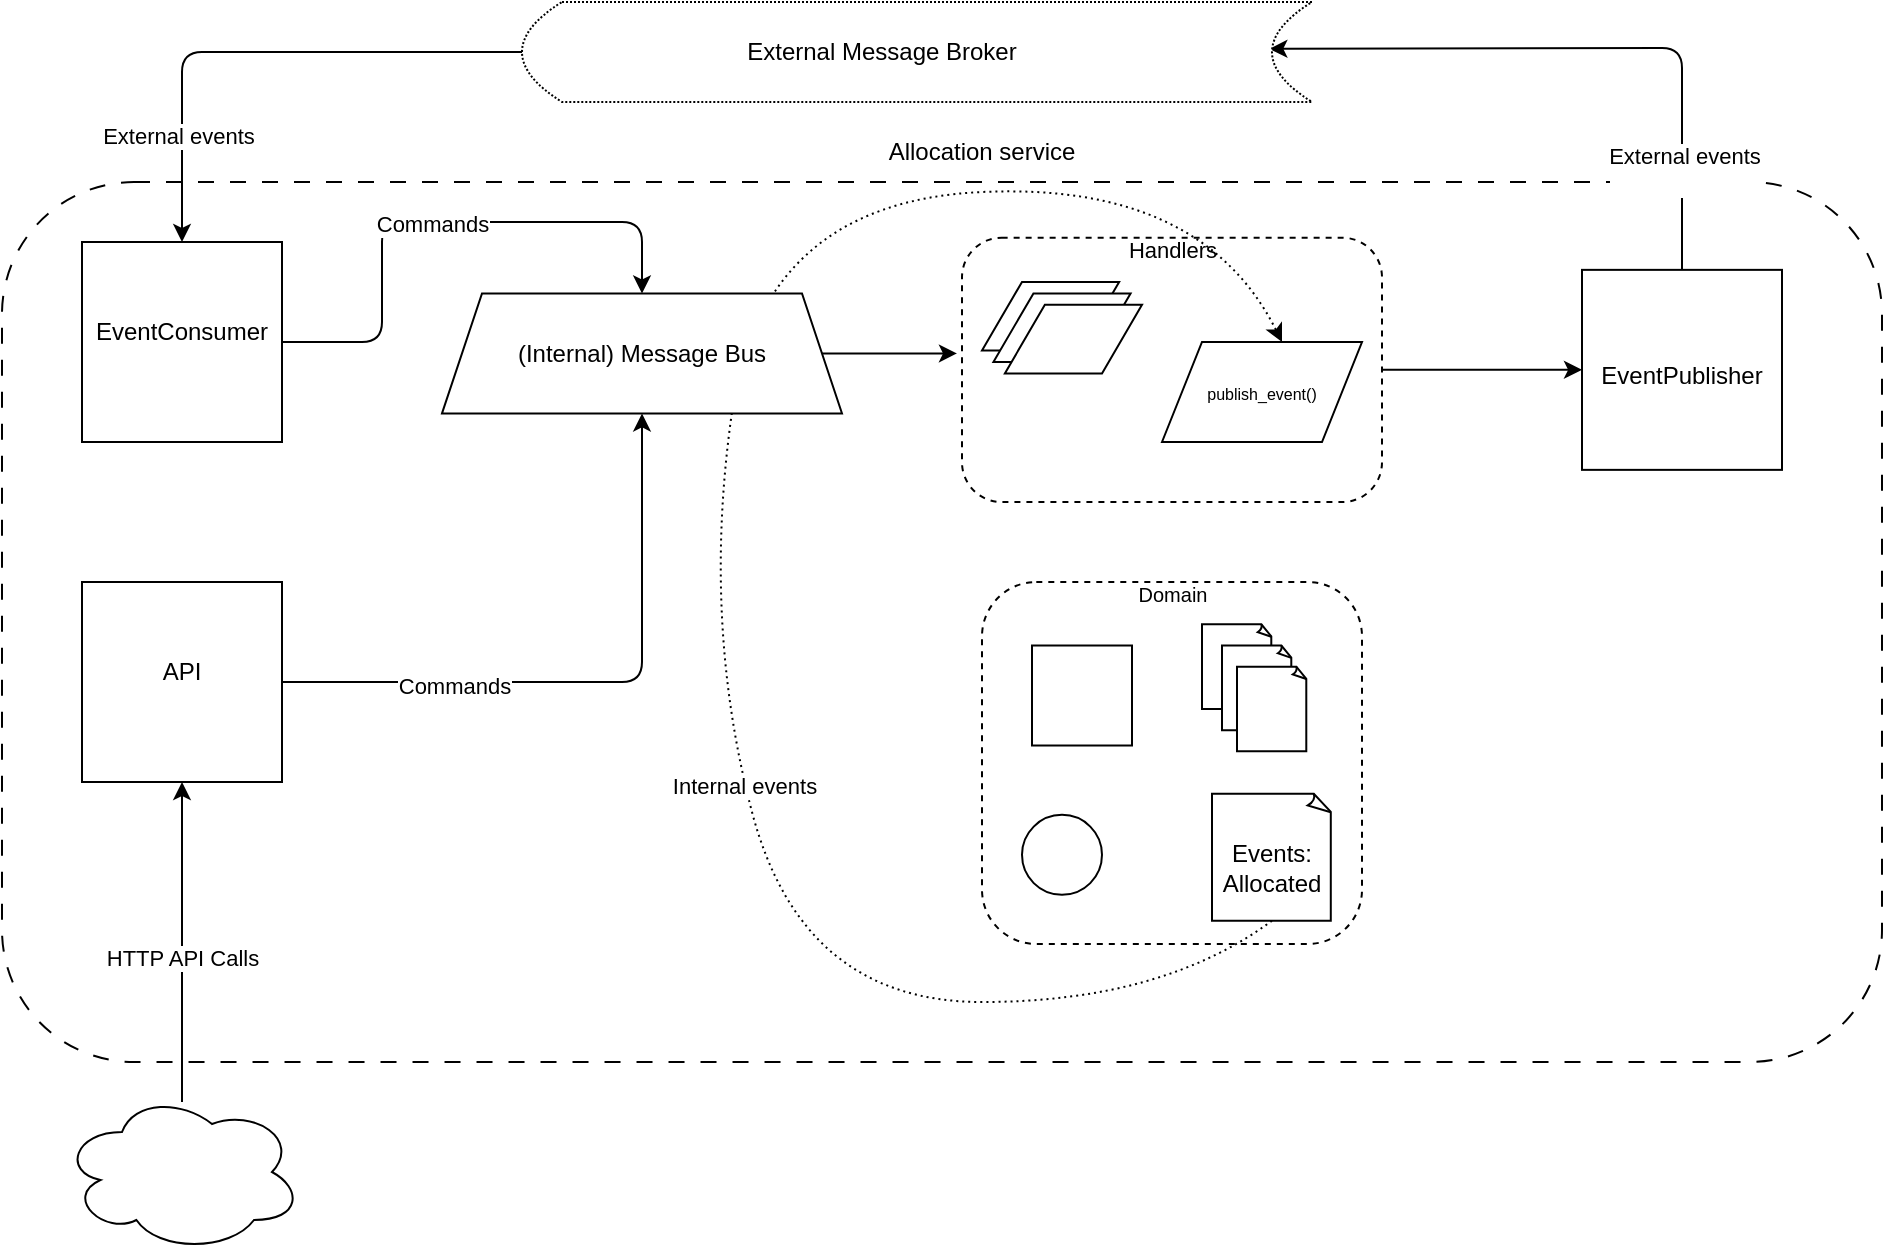 <mxfile version="28.0.7">
  <diagram name="Page-1" id="eTcQH3I-qqhPNULTbuH5">
    <mxGraphModel dx="1028" dy="1833" grid="1" gridSize="10" guides="1" tooltips="1" connect="1" arrows="1" fold="1" page="1" pageScale="1" pageWidth="827" pageHeight="1169" math="0" shadow="0">
      <root>
        <mxCell id="0" />
        <mxCell id="1" parent="0" />
        <mxCell id="8yPrKnh256vk0i1wTymA-53" value="" style="rounded=1;whiteSpace=wrap;html=1;fillColor=none;dashed=1;dashPattern=8 8;strokeColor=light-dark(#000000,#FFFFFF);" vertex="1" parent="1">
          <mxGeometry x="130" y="50" width="940" height="440" as="geometry" />
        </mxCell>
        <mxCell id="8yPrKnh256vk0i1wTymA-44" value="" style="endArrow=classic;html=1;rounded=0;exitX=0.5;exitY=1;exitDx=0;exitDy=0;entryX=0.6;entryY=0;entryDx=0;entryDy=0;entryPerimeter=0;exitPerimeter=0;curved=1;dashed=1;dashPattern=1 2;" edge="1" parent="1" source="8yPrKnh256vk0i1wTymA-26" target="8yPrKnh256vk0i1wTymA-19">
          <mxGeometry width="50" height="50" relative="1" as="geometry">
            <mxPoint x="510" y="280" as="sourcePoint" />
            <mxPoint x="770" y="50" as="targetPoint" />
            <Array as="points">
              <mxPoint x="710" y="460" />
              <mxPoint x="530" y="460" />
              <mxPoint x="480" y="270" />
              <mxPoint x="510" y="60" />
              <mxPoint x="730" y="50" />
            </Array>
          </mxGeometry>
        </mxCell>
        <mxCell id="8yPrKnh256vk0i1wTymA-50" value="Internal events" style="edgeLabel;html=1;align=center;verticalAlign=middle;resizable=0;points=[];" vertex="1" connectable="0" parent="8yPrKnh256vk0i1wTymA-44">
          <mxGeometry x="-0.253" y="1" relative="1" as="geometry">
            <mxPoint as="offset" />
          </mxGeometry>
        </mxCell>
        <mxCell id="8yPrKnh256vk0i1wTymA-35" value="" style="rounded=1;whiteSpace=wrap;html=1;fillColor=none;dashed=1;" vertex="1" parent="1">
          <mxGeometry x="610" y="77.86" width="210" height="132.14" as="geometry" />
        </mxCell>
        <mxCell id="8yPrKnh256vk0i1wTymA-3" value="" style="whiteSpace=wrap;html=1;aspect=fixed;" vertex="1" parent="1">
          <mxGeometry x="170" y="250" width="100" height="100" as="geometry" />
        </mxCell>
        <mxCell id="8yPrKnh256vk0i1wTymA-4" value="API" style="text;html=1;align=center;verticalAlign=middle;whiteSpace=wrap;rounded=0;" vertex="1" parent="1">
          <mxGeometry x="190" y="280" width="60" height="30" as="geometry" />
        </mxCell>
        <mxCell id="8yPrKnh256vk0i1wTymA-7" value="" style="whiteSpace=wrap;html=1;aspect=fixed;" vertex="1" parent="1">
          <mxGeometry x="170" y="80" width="100" height="100" as="geometry" />
        </mxCell>
        <mxCell id="8yPrKnh256vk0i1wTymA-8" value="&lt;div&gt;EventConsumer&lt;/div&gt;" style="text;html=1;align=center;verticalAlign=middle;whiteSpace=wrap;rounded=0;" vertex="1" parent="1">
          <mxGeometry x="190" y="110" width="60" height="30" as="geometry" />
        </mxCell>
        <mxCell id="8yPrKnh256vk0i1wTymA-9" value="" style="shape=trapezoid;perimeter=trapezoidPerimeter;whiteSpace=wrap;html=1;fixedSize=1;" vertex="1" parent="1">
          <mxGeometry x="350" y="105.72" width="200" height="60" as="geometry" />
        </mxCell>
        <mxCell id="8yPrKnh256vk0i1wTymA-10" value="(Internal) Message Bus" style="text;html=1;align=center;verticalAlign=middle;whiteSpace=wrap;rounded=0;" vertex="1" parent="1">
          <mxGeometry x="375" y="120.72" width="150" height="30" as="geometry" />
        </mxCell>
        <mxCell id="8yPrKnh256vk0i1wTymA-21" value="" style="whiteSpace=wrap;html=1;aspect=fixed;" vertex="1" parent="1">
          <mxGeometry x="920" y="93.93" width="100" height="100" as="geometry" />
        </mxCell>
        <mxCell id="8yPrKnh256vk0i1wTymA-22" value="&lt;br&gt;&lt;div&gt;EventPublisher&lt;/div&gt;" style="text;html=1;align=center;verticalAlign=middle;whiteSpace=wrap;rounded=0;" vertex="1" parent="1">
          <mxGeometry x="940" y="123.93" width="60" height="30" as="geometry" />
        </mxCell>
        <mxCell id="8yPrKnh256vk0i1wTymA-23" value="" style="ellipse;shape=cloud;whiteSpace=wrap;html=1;" vertex="1" parent="1">
          <mxGeometry x="160" y="505" width="120" height="80" as="geometry" />
        </mxCell>
        <mxCell id="8yPrKnh256vk0i1wTymA-25" value="" style="endArrow=classic;html=1;rounded=0;exitX=0.5;exitY=0.063;exitDx=0;exitDy=0;exitPerimeter=0;entryX=0.5;entryY=1;entryDx=0;entryDy=0;" edge="1" parent="1" source="8yPrKnh256vk0i1wTymA-23" target="8yPrKnh256vk0i1wTymA-3">
          <mxGeometry width="50" height="50" relative="1" as="geometry">
            <mxPoint x="220" y="500" as="sourcePoint" />
            <mxPoint x="220" y="360" as="targetPoint" />
          </mxGeometry>
        </mxCell>
        <mxCell id="8yPrKnh256vk0i1wTymA-45" value="HTTP API Calls" style="edgeLabel;html=1;align=center;verticalAlign=middle;resizable=0;points=[];" vertex="1" connectable="0" parent="8yPrKnh256vk0i1wTymA-25">
          <mxGeometry x="-0.1" relative="1" as="geometry">
            <mxPoint as="offset" />
          </mxGeometry>
        </mxCell>
        <mxCell id="8yPrKnh256vk0i1wTymA-29" value="" style="group" vertex="1" connectable="0" parent="1">
          <mxGeometry x="710" y="130" width="100" height="50" as="geometry" />
        </mxCell>
        <mxCell id="8yPrKnh256vk0i1wTymA-19" value="" style="shape=parallelogram;perimeter=parallelogramPerimeter;whiteSpace=wrap;html=1;fixedSize=1;" vertex="1" parent="8yPrKnh256vk0i1wTymA-29">
          <mxGeometry width="100" height="50" as="geometry" />
        </mxCell>
        <mxCell id="8yPrKnh256vk0i1wTymA-20" value="&lt;font style=&quot;font-size: 8px;&quot;&gt;publish_event()&lt;/font&gt;" style="text;html=1;align=center;verticalAlign=middle;whiteSpace=wrap;rounded=0;" vertex="1" parent="8yPrKnh256vk0i1wTymA-29">
          <mxGeometry x="25" y="12.5" width="50" height="25" as="geometry" />
        </mxCell>
        <mxCell id="8yPrKnh256vk0i1wTymA-34" value="" style="group" vertex="1" connectable="0" parent="1">
          <mxGeometry x="620" y="250" width="190" height="181" as="geometry" />
        </mxCell>
        <mxCell id="8yPrKnh256vk0i1wTymA-11" value="" style="rounded=1;whiteSpace=wrap;html=1;fillColor=none;dashed=1;" vertex="1" parent="8yPrKnh256vk0i1wTymA-34">
          <mxGeometry width="190" height="181.0" as="geometry" />
        </mxCell>
        <mxCell id="8yPrKnh256vk0i1wTymA-13" value="Events: Allocated" style="text;html=1;align=center;verticalAlign=middle;whiteSpace=wrap;rounded=0;" vertex="1" parent="8yPrKnh256vk0i1wTymA-34">
          <mxGeometry x="100" y="127.018" width="90" height="31.754" as="geometry" />
        </mxCell>
        <mxCell id="8yPrKnh256vk0i1wTymA-14" value="" style="whiteSpace=wrap;html=1;shape=mxgraph.basic.document" vertex="1" parent="8yPrKnh256vk0i1wTymA-34">
          <mxGeometry x="110" y="21.17" width="35" height="42.339" as="geometry" />
        </mxCell>
        <mxCell id="8yPrKnh256vk0i1wTymA-15" value="" style="whiteSpace=wrap;html=1;shape=mxgraph.basic.document" vertex="1" parent="8yPrKnh256vk0i1wTymA-34">
          <mxGeometry x="120" y="31.754" width="35" height="42.339" as="geometry" />
        </mxCell>
        <mxCell id="8yPrKnh256vk0i1wTymA-16" value="" style="whiteSpace=wrap;html=1;shape=mxgraph.basic.document" vertex="1" parent="8yPrKnh256vk0i1wTymA-34">
          <mxGeometry x="127.5" y="42.339" width="35" height="42.339" as="geometry" />
        </mxCell>
        <mxCell id="8yPrKnh256vk0i1wTymA-17" value="" style="whiteSpace=wrap;html=1;aspect=fixed;" vertex="1" parent="8yPrKnh256vk0i1wTymA-34">
          <mxGeometry x="25" y="31.754" width="50" height="50" as="geometry" />
        </mxCell>
        <mxCell id="8yPrKnh256vk0i1wTymA-18" value="" style="ellipse;whiteSpace=wrap;html=1;aspect=fixed;" vertex="1" parent="8yPrKnh256vk0i1wTymA-34">
          <mxGeometry x="20" y="116.433" width="40" height="40" as="geometry" />
        </mxCell>
        <mxCell id="8yPrKnh256vk0i1wTymA-26" value="" style="whiteSpace=wrap;html=1;shape=mxgraph.basic.document;fillColor=none;" vertex="1" parent="8yPrKnh256vk0i1wTymA-34">
          <mxGeometry x="115" y="105.848" width="60" height="63.509" as="geometry" />
        </mxCell>
        <mxCell id="8yPrKnh256vk0i1wTymA-52" value="&lt;div&gt;&lt;font style=&quot;font-size: 10px;&quot;&gt;Domain&lt;/font&gt;&lt;/div&gt;" style="text;html=1;align=center;verticalAlign=middle;resizable=0;points=[];autosize=1;strokeColor=none;fillColor=none;" vertex="1" parent="8yPrKnh256vk0i1wTymA-34">
          <mxGeometry x="65" y="-8.83" width="60" height="30" as="geometry" />
        </mxCell>
        <mxCell id="8yPrKnh256vk0i1wTymA-30" value="" style="shape=parallelogram;perimeter=parallelogramPerimeter;whiteSpace=wrap;html=1;fixedSize=1;" vertex="1" parent="1">
          <mxGeometry x="620" y="100" width="68.57" height="34.29" as="geometry" />
        </mxCell>
        <mxCell id="8yPrKnh256vk0i1wTymA-31" value="" style="shape=parallelogram;perimeter=parallelogramPerimeter;whiteSpace=wrap;html=1;fixedSize=1;" vertex="1" parent="1">
          <mxGeometry x="625.714" y="105.715" width="68.571" height="34.29" as="geometry" />
        </mxCell>
        <mxCell id="8yPrKnh256vk0i1wTymA-32" value="" style="shape=parallelogram;perimeter=parallelogramPerimeter;whiteSpace=wrap;html=1;fixedSize=1;" vertex="1" parent="1">
          <mxGeometry x="631.429" y="111.43" width="68.571" height="34.29" as="geometry" />
        </mxCell>
        <mxCell id="8yPrKnh256vk0i1wTymA-37" value="" style="endArrow=classic;html=1;rounded=1;entryX=0.5;entryY=1;entryDx=0;entryDy=0;exitX=1;exitY=0.5;exitDx=0;exitDy=0;curved=0;" edge="1" parent="1" source="8yPrKnh256vk0i1wTymA-3" target="8yPrKnh256vk0i1wTymA-9">
          <mxGeometry width="50" height="50" relative="1" as="geometry">
            <mxPoint x="280" y="300" as="sourcePoint" />
            <mxPoint x="560" y="230" as="targetPoint" />
            <Array as="points">
              <mxPoint x="450" y="300" />
            </Array>
          </mxGeometry>
        </mxCell>
        <mxCell id="8yPrKnh256vk0i1wTymA-46" value="Commands" style="edgeLabel;html=1;align=center;verticalAlign=middle;resizable=0;points=[];" vertex="1" connectable="0" parent="8yPrKnh256vk0i1wTymA-37">
          <mxGeometry x="-0.453" y="-2" relative="1" as="geometry">
            <mxPoint as="offset" />
          </mxGeometry>
        </mxCell>
        <mxCell id="8yPrKnh256vk0i1wTymA-39" value="" style="endArrow=classic;html=1;rounded=1;exitX=1;exitY=0.5;exitDx=0;exitDy=0;entryX=0.5;entryY=0;entryDx=0;entryDy=0;curved=0;" edge="1" parent="1" source="8yPrKnh256vk0i1wTymA-7" target="8yPrKnh256vk0i1wTymA-9">
          <mxGeometry width="50" height="50" relative="1" as="geometry">
            <mxPoint x="510" y="280" as="sourcePoint" />
            <mxPoint x="470" y="60" as="targetPoint" />
            <Array as="points">
              <mxPoint x="320" y="130" />
              <mxPoint x="320" y="70" />
              <mxPoint x="450" y="70" />
            </Array>
          </mxGeometry>
        </mxCell>
        <mxCell id="8yPrKnh256vk0i1wTymA-48" value="Commands" style="edgeLabel;html=1;align=center;verticalAlign=middle;resizable=0;points=[];" vertex="1" connectable="0" parent="8yPrKnh256vk0i1wTymA-39">
          <mxGeometry x="-0.019" y="-1" relative="1" as="geometry">
            <mxPoint as="offset" />
          </mxGeometry>
        </mxCell>
        <mxCell id="8yPrKnh256vk0i1wTymA-40" value="" style="endArrow=classic;html=1;rounded=1;entryX=0.5;entryY=0;entryDx=0;entryDy=0;curved=0;exitX=0;exitY=0.5;exitDx=0;exitDy=0;" edge="1" parent="1" source="8yPrKnh256vk0i1wTymA-27" target="8yPrKnh256vk0i1wTymA-7">
          <mxGeometry width="50" height="50" relative="1" as="geometry">
            <mxPoint x="390" as="sourcePoint" />
            <mxPoint x="230" as="targetPoint" />
            <Array as="points">
              <mxPoint x="220" y="-15" />
            </Array>
          </mxGeometry>
        </mxCell>
        <mxCell id="8yPrKnh256vk0i1wTymA-47" value="External events" style="edgeLabel;html=1;align=center;verticalAlign=middle;resizable=0;points=[];" vertex="1" connectable="0" parent="8yPrKnh256vk0i1wTymA-40">
          <mxGeometry x="0.601" y="-2" relative="1" as="geometry">
            <mxPoint as="offset" />
          </mxGeometry>
        </mxCell>
        <mxCell id="8yPrKnh256vk0i1wTymA-41" value="" style="endArrow=classic;html=1;rounded=0;entryX=-0.012;entryY=0.438;entryDx=0;entryDy=0;entryPerimeter=0;exitX=1;exitY=0.5;exitDx=0;exitDy=0;" edge="1" parent="1" source="8yPrKnh256vk0i1wTymA-9" target="8yPrKnh256vk0i1wTymA-35">
          <mxGeometry width="50" height="50" relative="1" as="geometry">
            <mxPoint x="510" y="280" as="sourcePoint" />
            <mxPoint x="560" y="230" as="targetPoint" />
          </mxGeometry>
        </mxCell>
        <mxCell id="8yPrKnh256vk0i1wTymA-42" value="" style="endArrow=classic;html=1;rounded=0;entryX=0;entryY=0.5;entryDx=0;entryDy=0;exitX=1;exitY=0.5;exitDx=0;exitDy=0;" edge="1" parent="1" source="8yPrKnh256vk0i1wTymA-35" target="8yPrKnh256vk0i1wTymA-21">
          <mxGeometry width="50" height="50" relative="1" as="geometry">
            <mxPoint x="640" y="280" as="sourcePoint" />
            <mxPoint x="690" y="230" as="targetPoint" />
          </mxGeometry>
        </mxCell>
        <mxCell id="8yPrKnh256vk0i1wTymA-43" value="" style="endArrow=classic;html=1;rounded=1;exitX=0.5;exitY=0;exitDx=0;exitDy=0;entryX=0.946;entryY=0.468;entryDx=0;entryDy=0;entryPerimeter=0;curved=0;" edge="1" parent="1" source="8yPrKnh256vk0i1wTymA-21" target="8yPrKnh256vk0i1wTymA-27">
          <mxGeometry width="50" height="50" relative="1" as="geometry">
            <mxPoint x="950" y="60" as="sourcePoint" />
            <mxPoint x="1000" y="10" as="targetPoint" />
            <Array as="points">
              <mxPoint x="970" y="-17" />
            </Array>
          </mxGeometry>
        </mxCell>
        <mxCell id="8yPrKnh256vk0i1wTymA-49" value="External events&lt;div&gt;&lt;br&gt;&lt;/div&gt;" style="edgeLabel;html=1;align=center;verticalAlign=middle;resizable=0;points=[];" vertex="1" connectable="0" parent="8yPrKnh256vk0i1wTymA-43">
          <mxGeometry x="-0.685" y="-1" relative="1" as="geometry">
            <mxPoint as="offset" />
          </mxGeometry>
        </mxCell>
        <mxCell id="8yPrKnh256vk0i1wTymA-51" value="&lt;font style=&quot;font-size: 11px;&quot;&gt;Handlers&lt;/font&gt;&lt;div&gt;&lt;br&gt;&lt;/div&gt;" style="text;html=1;align=center;verticalAlign=middle;resizable=0;points=[];autosize=1;strokeColor=none;fillColor=none;" vertex="1" parent="1">
          <mxGeometry x="680" y="71.43" width="70" height="40" as="geometry" />
        </mxCell>
        <mxCell id="8yPrKnh256vk0i1wTymA-54" value="" style="group" vertex="1" connectable="0" parent="1">
          <mxGeometry x="390" y="-40" width="395" height="50" as="geometry" />
        </mxCell>
        <mxCell id="8yPrKnh256vk0i1wTymA-27" value="" style="shape=dataStorage;whiteSpace=wrap;html=1;fixedSize=1;dashed=1;dashPattern=1 1;" vertex="1" parent="8yPrKnh256vk0i1wTymA-54">
          <mxGeometry width="395" height="50" as="geometry" />
        </mxCell>
        <mxCell id="8yPrKnh256vk0i1wTymA-28" value="External Message Broker" style="text;html=1;align=center;verticalAlign=middle;whiteSpace=wrap;rounded=0;" vertex="1" parent="8yPrKnh256vk0i1wTymA-54">
          <mxGeometry x="40" y="10" width="280" height="30" as="geometry" />
        </mxCell>
        <mxCell id="8yPrKnh256vk0i1wTymA-56" value="&lt;font style=&quot;color: light-dark(rgb(0, 0, 0), rgb(255, 255, 255));&quot;&gt;Allocation service&lt;/font&gt;" style="text;html=1;align=center;verticalAlign=middle;whiteSpace=wrap;rounded=0;" vertex="1" parent="1">
          <mxGeometry x="510" y="20" width="220" height="30" as="geometry" />
        </mxCell>
      </root>
    </mxGraphModel>
  </diagram>
</mxfile>
